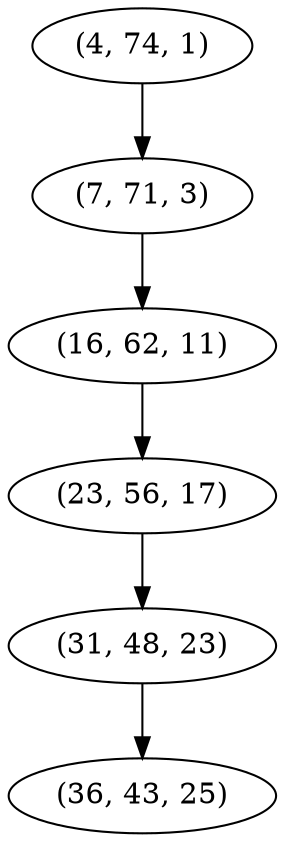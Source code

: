 digraph tree {
    "(4, 74, 1)";
    "(7, 71, 3)";
    "(16, 62, 11)";
    "(23, 56, 17)";
    "(31, 48, 23)";
    "(36, 43, 25)";
    "(4, 74, 1)" -> "(7, 71, 3)";
    "(7, 71, 3)" -> "(16, 62, 11)";
    "(16, 62, 11)" -> "(23, 56, 17)";
    "(23, 56, 17)" -> "(31, 48, 23)";
    "(31, 48, 23)" -> "(36, 43, 25)";
}
